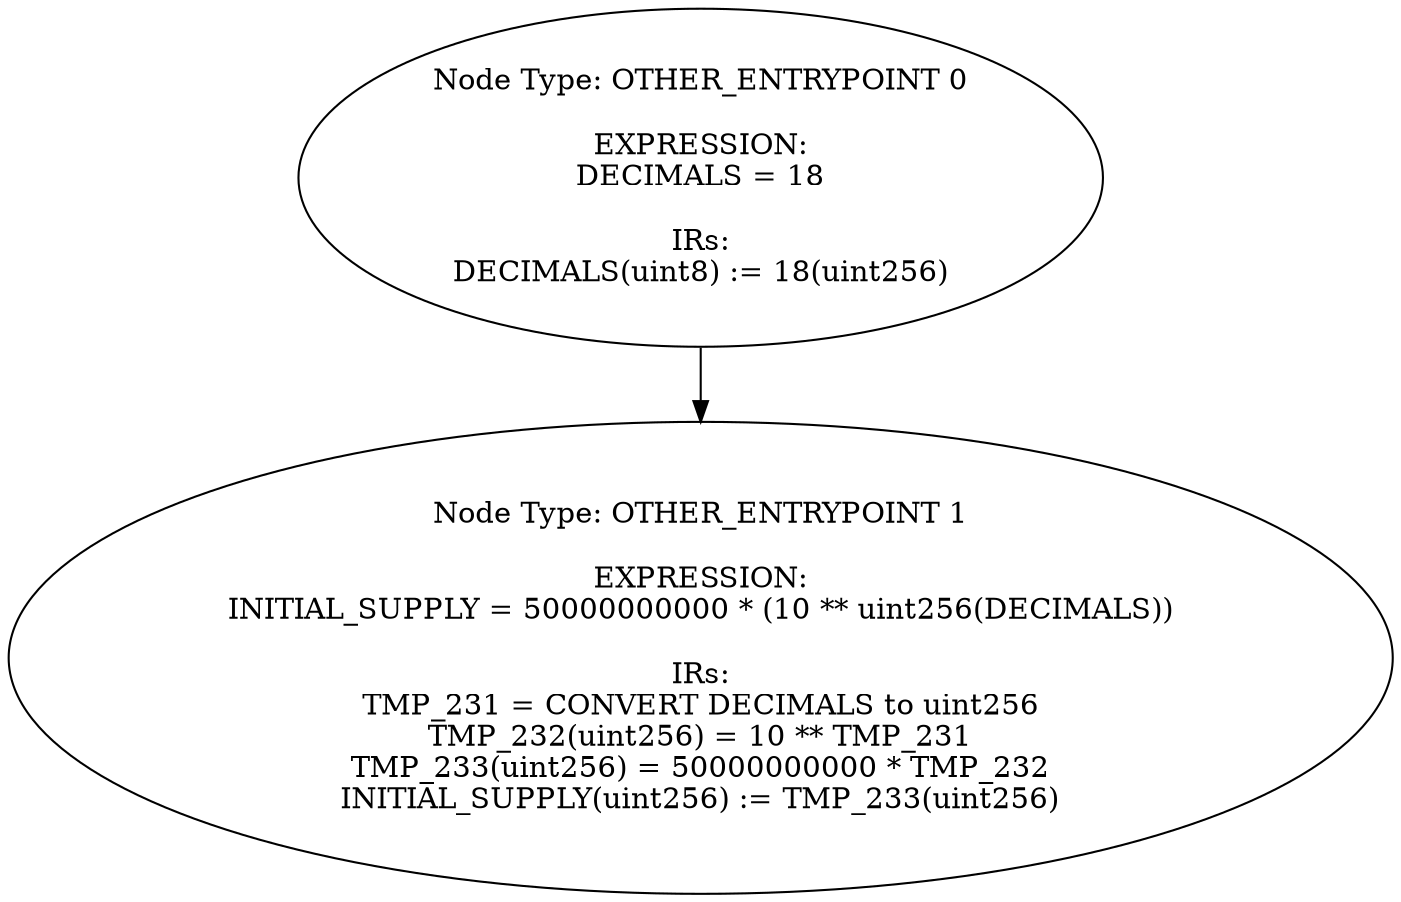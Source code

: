 digraph{
0[label="Node Type: OTHER_ENTRYPOINT 0

EXPRESSION:
DECIMALS = 18

IRs:
DECIMALS(uint8) := 18(uint256)"];
0->1;
1[label="Node Type: OTHER_ENTRYPOINT 1

EXPRESSION:
INITIAL_SUPPLY = 50000000000 * (10 ** uint256(DECIMALS))

IRs:
TMP_231 = CONVERT DECIMALS to uint256
TMP_232(uint256) = 10 ** TMP_231
TMP_233(uint256) = 50000000000 * TMP_232
INITIAL_SUPPLY(uint256) := TMP_233(uint256)"];
}
